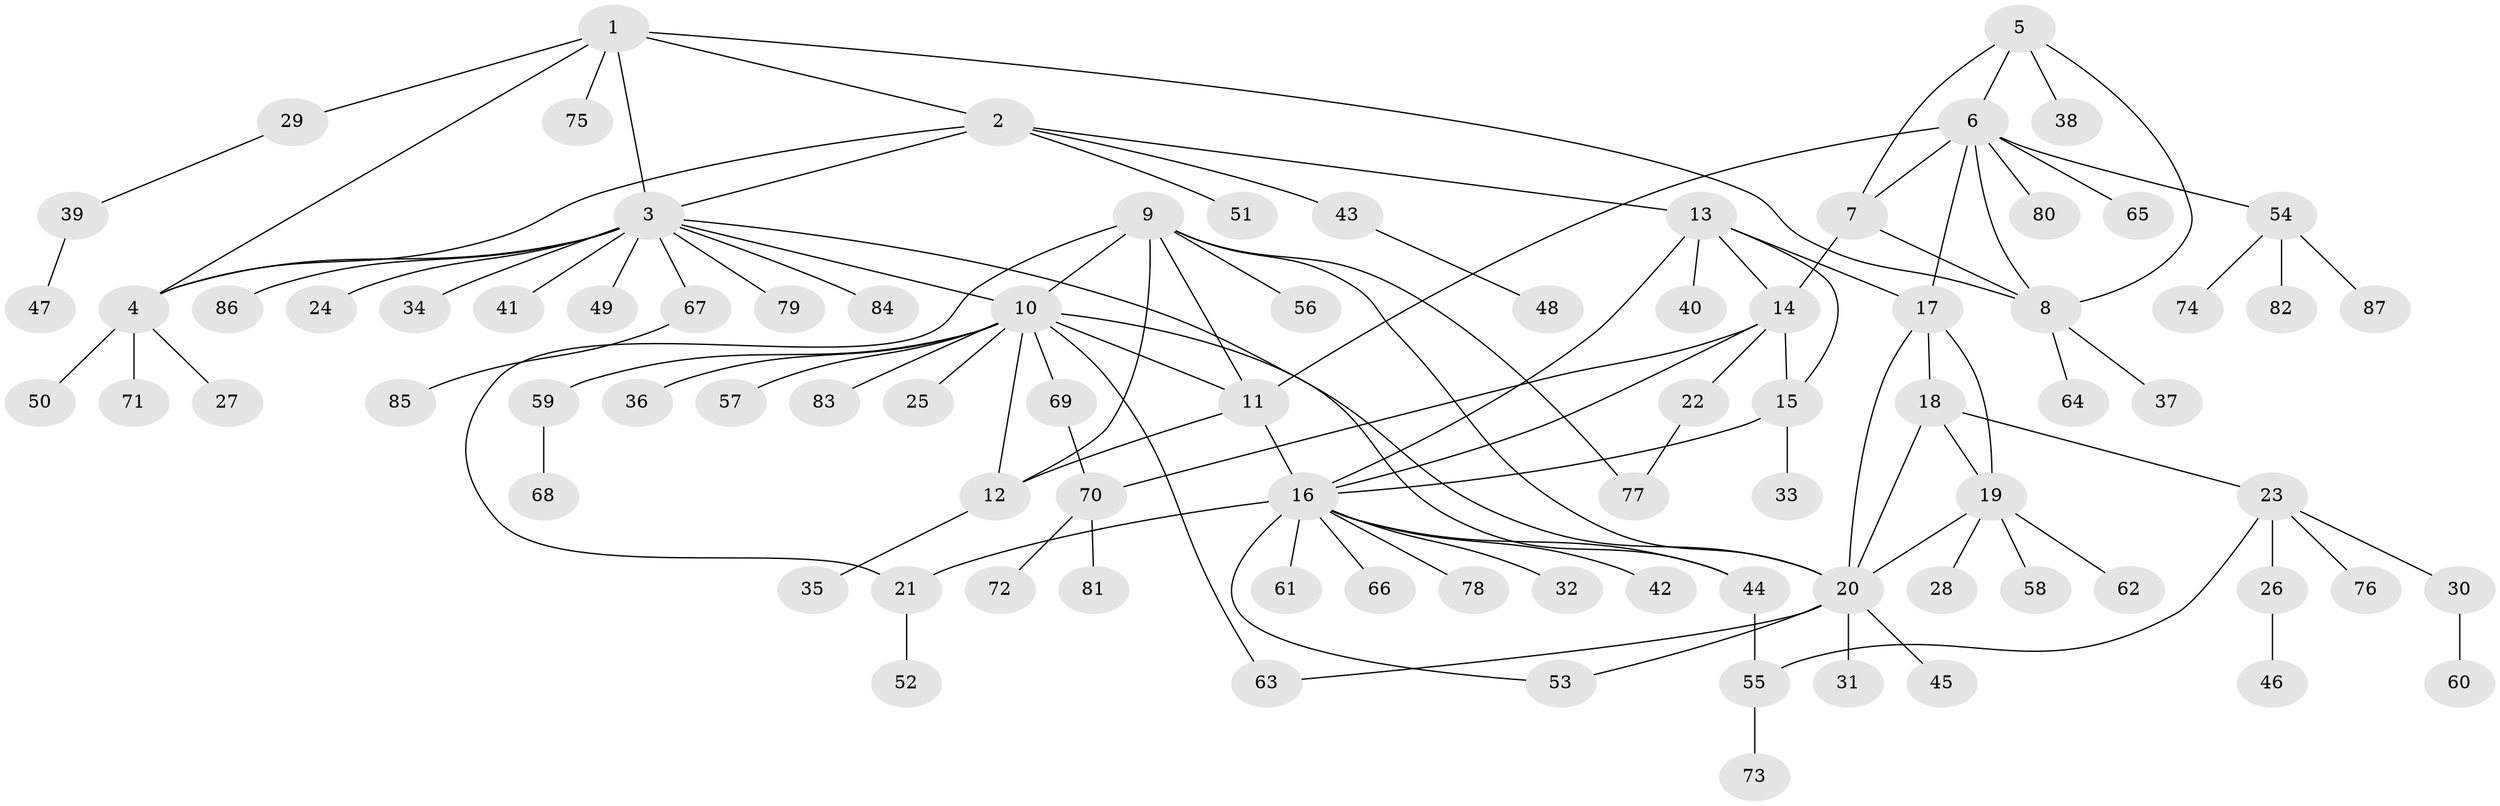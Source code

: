 // coarse degree distribution, {5: 0.058823529411764705, 8: 0.014705882352941176, 12: 0.029411764705882353, 6: 0.04411764705882353, 3: 0.07352941176470588, 13: 0.014705882352941176, 11: 0.014705882352941176, 4: 0.04411764705882353, 2: 0.07352941176470588, 1: 0.6323529411764706}
// Generated by graph-tools (version 1.1) at 2025/24/03/03/25 07:24:17]
// undirected, 87 vertices, 114 edges
graph export_dot {
graph [start="1"]
  node [color=gray90,style=filled];
  1;
  2;
  3;
  4;
  5;
  6;
  7;
  8;
  9;
  10;
  11;
  12;
  13;
  14;
  15;
  16;
  17;
  18;
  19;
  20;
  21;
  22;
  23;
  24;
  25;
  26;
  27;
  28;
  29;
  30;
  31;
  32;
  33;
  34;
  35;
  36;
  37;
  38;
  39;
  40;
  41;
  42;
  43;
  44;
  45;
  46;
  47;
  48;
  49;
  50;
  51;
  52;
  53;
  54;
  55;
  56;
  57;
  58;
  59;
  60;
  61;
  62;
  63;
  64;
  65;
  66;
  67;
  68;
  69;
  70;
  71;
  72;
  73;
  74;
  75;
  76;
  77;
  78;
  79;
  80;
  81;
  82;
  83;
  84;
  85;
  86;
  87;
  1 -- 2;
  1 -- 3;
  1 -- 4;
  1 -- 8;
  1 -- 29;
  1 -- 75;
  2 -- 3;
  2 -- 4;
  2 -- 13;
  2 -- 43;
  2 -- 51;
  3 -- 4;
  3 -- 10;
  3 -- 20;
  3 -- 24;
  3 -- 34;
  3 -- 41;
  3 -- 49;
  3 -- 67;
  3 -- 79;
  3 -- 84;
  3 -- 86;
  4 -- 27;
  4 -- 50;
  4 -- 71;
  5 -- 6;
  5 -- 7;
  5 -- 8;
  5 -- 38;
  6 -- 7;
  6 -- 8;
  6 -- 11;
  6 -- 17;
  6 -- 54;
  6 -- 65;
  6 -- 80;
  7 -- 8;
  7 -- 14;
  8 -- 37;
  8 -- 64;
  9 -- 10;
  9 -- 11;
  9 -- 12;
  9 -- 20;
  9 -- 21;
  9 -- 56;
  9 -- 77;
  10 -- 11;
  10 -- 12;
  10 -- 25;
  10 -- 36;
  10 -- 44;
  10 -- 57;
  10 -- 59;
  10 -- 63;
  10 -- 69;
  10 -- 83;
  11 -- 12;
  11 -- 16;
  12 -- 35;
  13 -- 14;
  13 -- 15;
  13 -- 16;
  13 -- 17;
  13 -- 40;
  14 -- 15;
  14 -- 16;
  14 -- 22;
  14 -- 70;
  15 -- 16;
  15 -- 33;
  16 -- 21;
  16 -- 32;
  16 -- 42;
  16 -- 44;
  16 -- 53;
  16 -- 61;
  16 -- 66;
  16 -- 78;
  17 -- 18;
  17 -- 19;
  17 -- 20;
  18 -- 19;
  18 -- 20;
  18 -- 23;
  19 -- 20;
  19 -- 28;
  19 -- 58;
  19 -- 62;
  20 -- 31;
  20 -- 45;
  20 -- 53;
  20 -- 63;
  21 -- 52;
  22 -- 77;
  23 -- 26;
  23 -- 30;
  23 -- 55;
  23 -- 76;
  26 -- 46;
  29 -- 39;
  30 -- 60;
  39 -- 47;
  43 -- 48;
  44 -- 55;
  54 -- 74;
  54 -- 82;
  54 -- 87;
  55 -- 73;
  59 -- 68;
  67 -- 85;
  69 -- 70;
  70 -- 72;
  70 -- 81;
}
